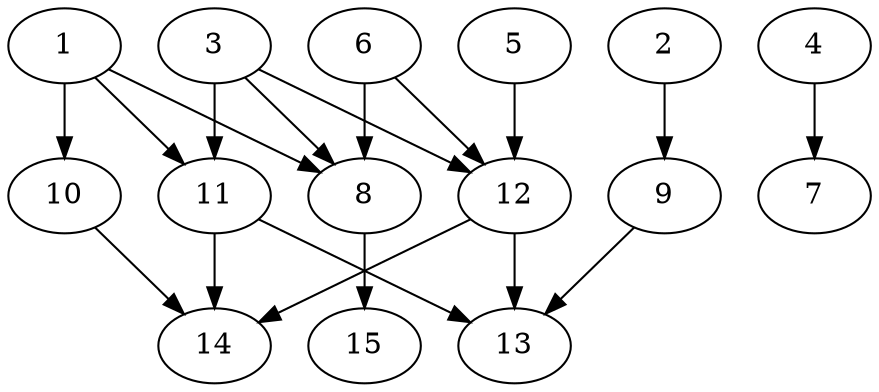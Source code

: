 // DAG automatically generated by daggen at Thu Oct  3 13:59:27 2019
// ./daggen --dot -n 15 --ccr 0.5 --fat 0.7 --regular 0.9 --density 0.6 --mindata 5242880 --maxdata 52428800 
digraph G {
  1 [size="58871808", alpha="0.03", expect_size="29435904"] 
  1 -> 8 [size ="29435904"]
  1 -> 10 [size ="29435904"]
  1 -> 11 [size ="29435904"]
  2 [size="34877440", alpha="0.03", expect_size="17438720"] 
  2 -> 9 [size ="17438720"]
  3 [size="103411712", alpha="0.15", expect_size="51705856"] 
  3 -> 8 [size ="51705856"]
  3 -> 11 [size ="51705856"]
  3 -> 12 [size ="51705856"]
  4 [size="52318208", alpha="0.02", expect_size="26159104"] 
  4 -> 7 [size ="26159104"]
  5 [size="31014912", alpha="0.12", expect_size="15507456"] 
  5 -> 12 [size ="15507456"]
  6 [size="34072576", alpha="0.19", expect_size="17036288"] 
  6 -> 8 [size ="17036288"]
  6 -> 12 [size ="17036288"]
  7 [size="96327680", alpha="0.16", expect_size="48163840"] 
  8 [size="55918592", alpha="0.13", expect_size="27959296"] 
  8 -> 15 [size ="27959296"]
  9 [size="54925312", alpha="0.17", expect_size="27462656"] 
  9 -> 13 [size ="27462656"]
  10 [size="33638400", alpha="0.10", expect_size="16819200"] 
  10 -> 14 [size ="16819200"]
  11 [size="92684288", alpha="0.06", expect_size="46342144"] 
  11 -> 13 [size ="46342144"]
  11 -> 14 [size ="46342144"]
  12 [size="13666304", alpha="0.13", expect_size="6833152"] 
  12 -> 13 [size ="6833152"]
  12 -> 14 [size ="6833152"]
  13 [size="26021888", alpha="0.20", expect_size="13010944"] 
  14 [size="96710656", alpha="0.07", expect_size="48355328"] 
  15 [size="14075904", alpha="0.07", expect_size="7037952"] 
}
